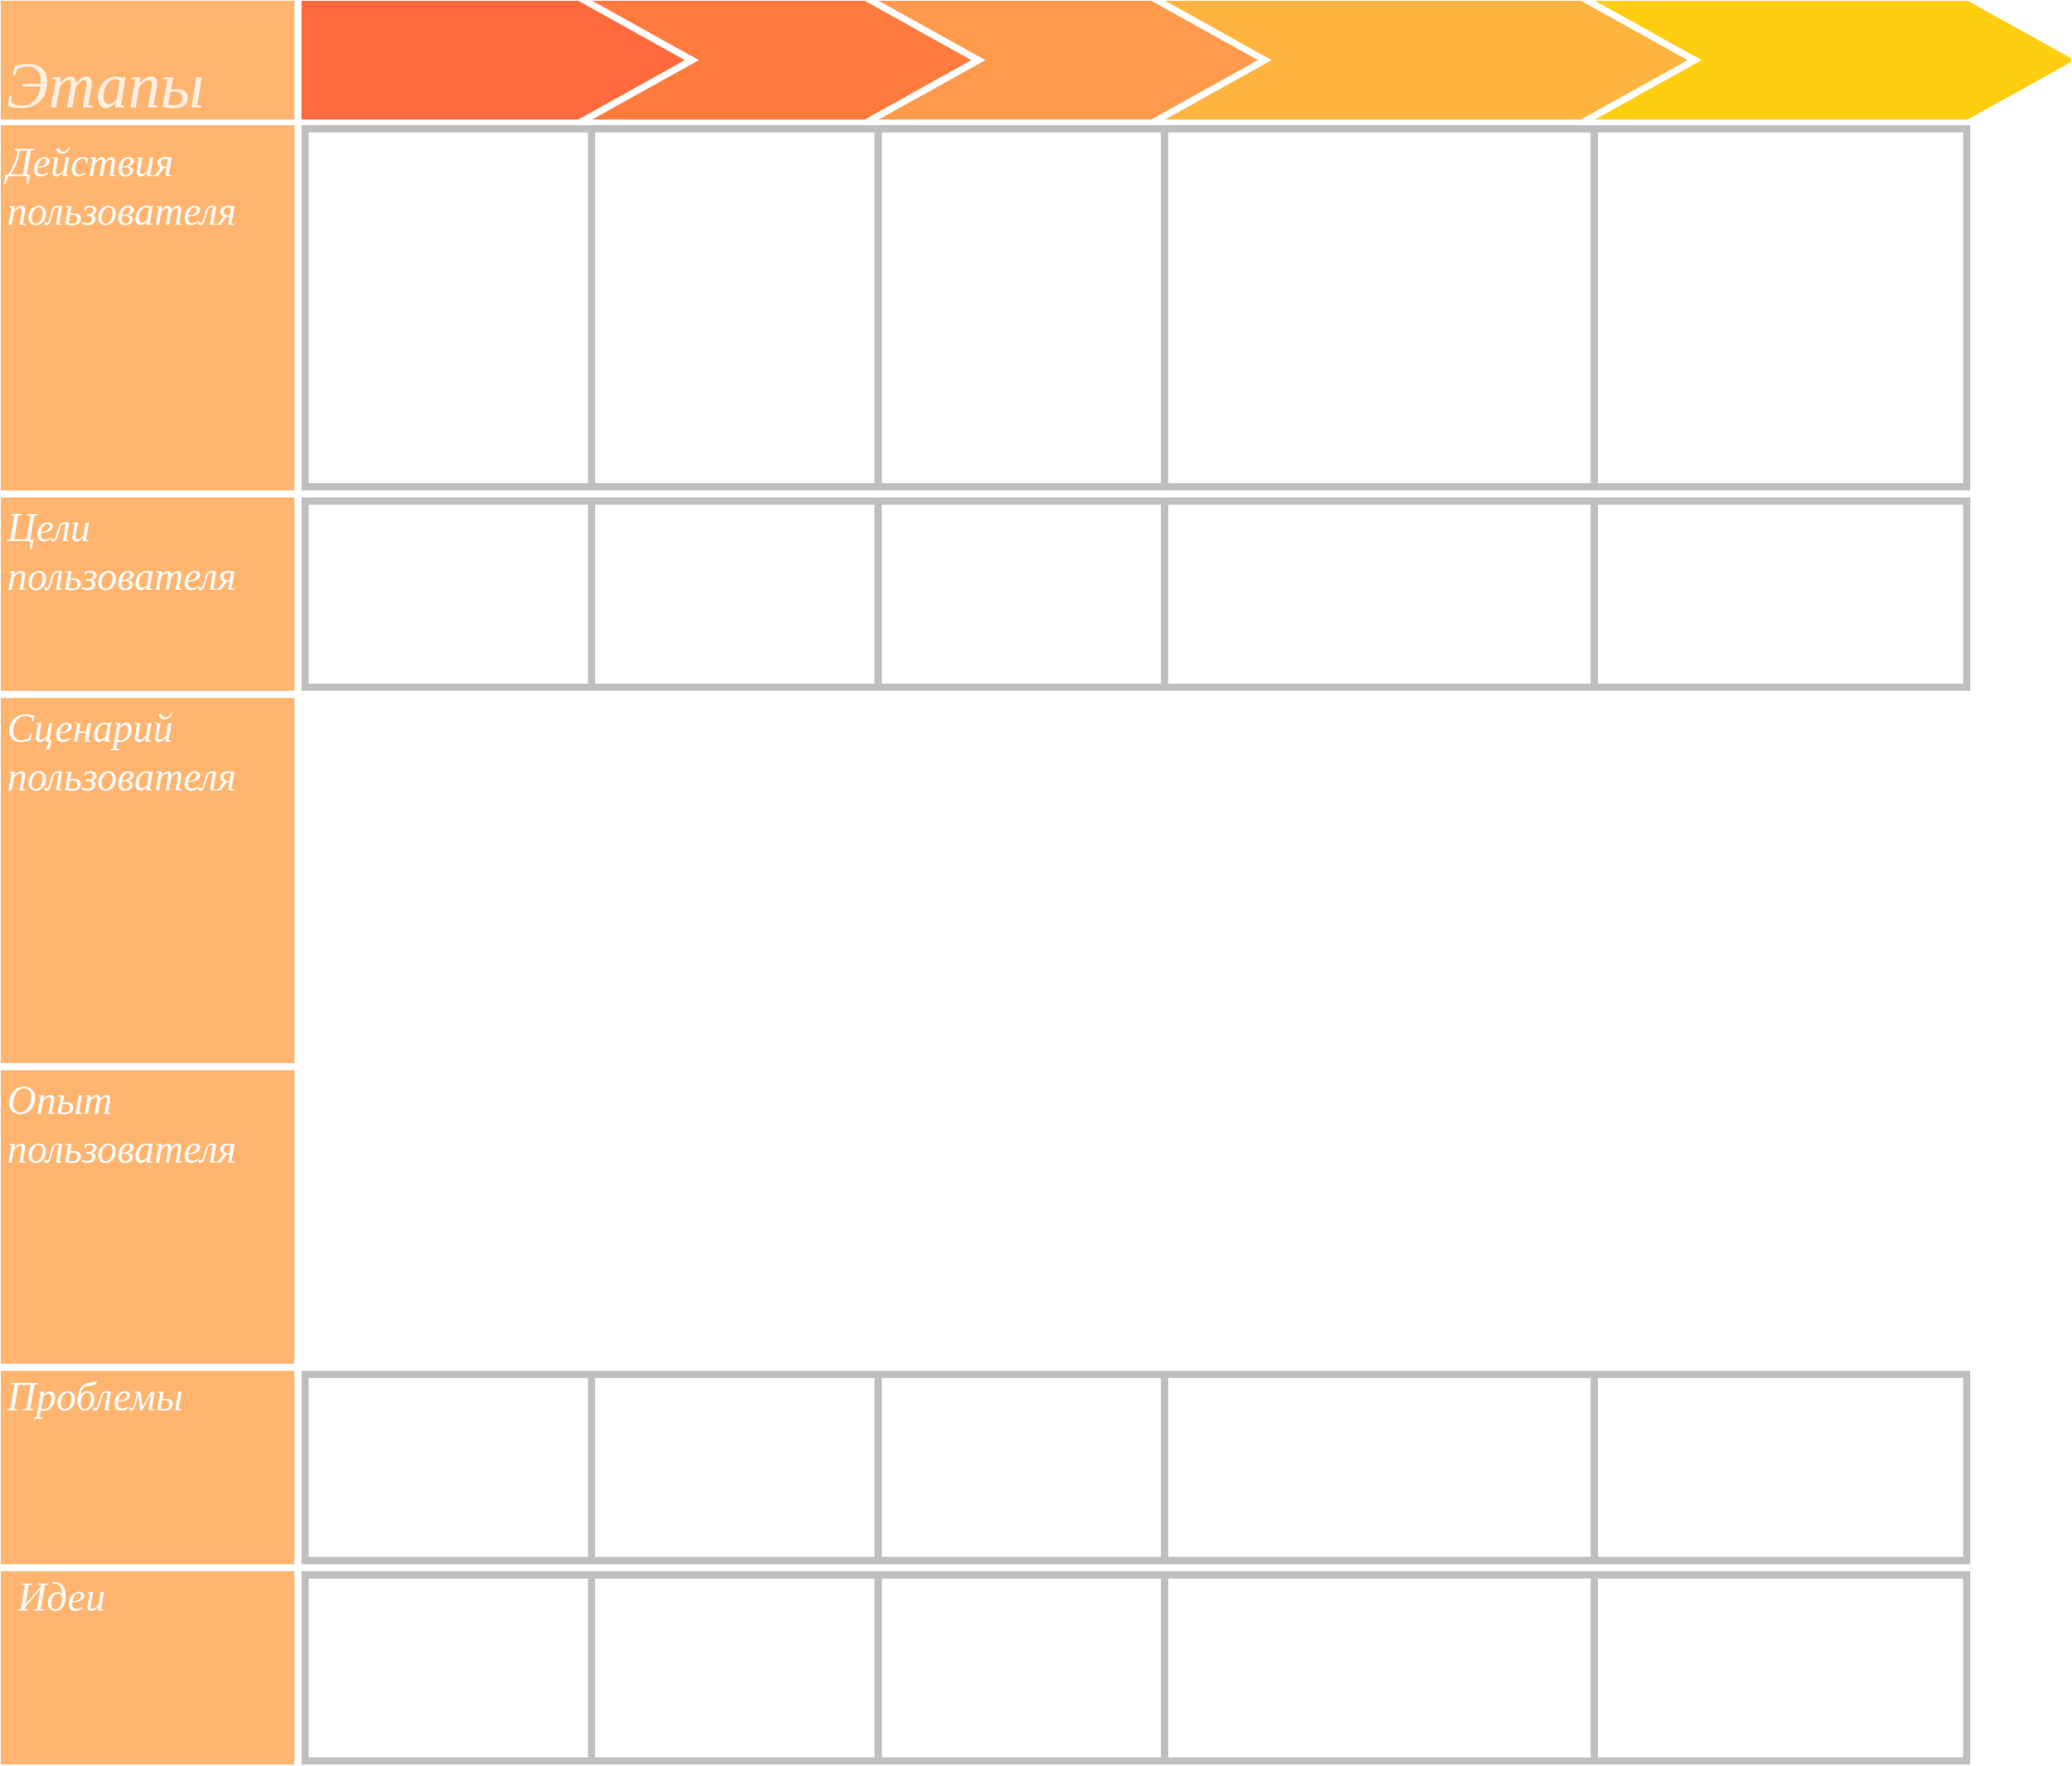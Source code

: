 <mxfile version="15.5.1" type="github">
  <diagram id="1C4sk1OV5w2iFa7L-SlU" name="Page-1">
    <mxGraphModel dx="3720" dy="817" grid="1" gridSize="10" guides="1" tooltips="1" connect="1" arrows="1" fold="1" page="1" pageScale="1" pageWidth="2336" pageHeight="1654" math="0" shadow="0">
      <root>
        <mxCell id="0" />
        <mxCell id="1" parent="0" />
        <mxCell id="xAyLUSCtERjkVuUPuIgZ-39" value="" style="rounded=0;whiteSpace=wrap;html=1;fontFamily=Times New Roman;fontSize=18;strokeColor=#FFB570;strokeWidth=5;fillColor=#FFB570;fontColor=#FFFFFF;" parent="1" vertex="1">
          <mxGeometry y="3" width="200" height="78" as="geometry" />
        </mxCell>
        <mxCell id="xAyLUSCtERjkVuUPuIgZ-40" value="Этапы" style="text;strokeColor=none;fillColor=none;fontSize=45;fontStyle=2;verticalAlign=middle;align=center;fontFamily=Comic Sans MS;labelBackgroundColor=none;labelBorderColor=none;html=1;textOpacity=80;fontColor=#FFFFFF;" parent="1" vertex="1">
          <mxGeometry x="20" y="39" width="100" height="40" as="geometry" />
        </mxCell>
        <mxCell id="xAyLUSCtERjkVuUPuIgZ-43" value="" style="shape=step;perimeter=stepPerimeter;whiteSpace=wrap;html=1;fixedSize=1;labelBackgroundColor=none;labelBorderColor=none;fontFamily=Comic Sans MS;fontSize=45;fontColor=#FFFFFF;strokeColor=#FF6A3D;strokeWidth=5;fillColor=#FF6A3D;size=70;" parent="1" vertex="1">
          <mxGeometry x="220" y="3" width="250" height="78" as="geometry" />
        </mxCell>
        <mxCell id="xAyLUSCtERjkVuUPuIgZ-44" value="" style="shape=step;perimeter=stepPerimeter;whiteSpace=wrap;html=1;fixedSize=1;labelBackgroundColor=none;labelBorderColor=none;fontFamily=Comic Sans MS;fontSize=45;fontColor=#FFFFFF;strokeColor=#FF7A3D;strokeWidth=5;fillColor=#FF7A3D;size=70;" parent="1" vertex="1">
          <mxGeometry x="420" y="3" width="250" height="78" as="geometry" />
        </mxCell>
        <mxCell id="xAyLUSCtERjkVuUPuIgZ-45" value="" style="shape=step;perimeter=stepPerimeter;whiteSpace=wrap;html=1;fixedSize=1;labelBackgroundColor=none;labelBorderColor=none;fontFamily=Comic Sans MS;fontSize=45;fontColor=#FFFFFF;strokeColor=#FF9A4D;strokeWidth=5;fillColor=#FF9A4D;size=70;" parent="1" vertex="1">
          <mxGeometry x="620" y="3" width="250" height="78" as="geometry" />
        </mxCell>
        <mxCell id="xAyLUSCtERjkVuUPuIgZ-46" value="" style="rounded=0;whiteSpace=wrap;html=1;labelBackgroundColor=none;labelBorderColor=none;fontFamily=Comic Sans MS;fontSize=45;fontColor=#FFFFFF;strokeColor=#FF6A3D;strokeWidth=5;fillColor=#FF6A3D;" parent="1" vertex="1">
          <mxGeometry x="210" y="3" width="120" height="78" as="geometry" />
        </mxCell>
        <mxCell id="xAyLUSCtERjkVuUPuIgZ-48" value="" style="shape=step;perimeter=stepPerimeter;whiteSpace=wrap;html=1;fixedSize=1;labelBackgroundColor=none;labelBorderColor=none;fontFamily=Comic Sans MS;fontSize=45;fontColor=#FFFFFF;strokeColor=#FFB440;strokeWidth=5;fillColor=#FFB440;size=70;" parent="1" vertex="1">
          <mxGeometry x="820" y="3" width="350" height="78" as="geometry" />
        </mxCell>
        <mxCell id="xAyLUSCtERjkVuUPuIgZ-50" value="" style="shape=step;perimeter=stepPerimeter;whiteSpace=wrap;html=1;fixedSize=1;labelBackgroundColor=none;labelBorderColor=none;fontFamily=Comic Sans MS;fontSize=45;fontColor=#FFFFFF;strokeColor=#FFCE10;strokeWidth=5;fillColor=#FFCE10;size=70;" parent="1" vertex="1">
          <mxGeometry x="1120" y="3" width="320" height="78" as="geometry" />
        </mxCell>
        <mxCell id="xAyLUSCtERjkVuUPuIgZ-52" value="" style="rounded=0;whiteSpace=wrap;html=1;labelBackgroundColor=none;labelBorderColor=none;fontFamily=Comic Sans MS;fontSize=45;strokeWidth=5;strokeColor=#BFBFBF;" parent="1" vertex="1">
          <mxGeometry x="210" y="90" width="200" height="250" as="geometry" />
        </mxCell>
        <mxCell id="xAyLUSCtERjkVuUPuIgZ-53" value="" style="rounded=0;whiteSpace=wrap;html=1;labelBackgroundColor=none;labelBorderColor=none;fontFamily=Comic Sans MS;fontSize=45;strokeWidth=5;strokeColor=#BFBFBF;" parent="1" vertex="1">
          <mxGeometry x="410" y="90" width="200" height="250" as="geometry" />
        </mxCell>
        <mxCell id="xAyLUSCtERjkVuUPuIgZ-54" value="" style="rounded=0;whiteSpace=wrap;html=1;labelBackgroundColor=none;labelBorderColor=none;fontFamily=Comic Sans MS;fontSize=45;strokeWidth=5;strokeColor=#BFBFBF;" parent="1" vertex="1">
          <mxGeometry x="1110" y="90" width="260" height="250" as="geometry" />
        </mxCell>
        <mxCell id="xAyLUSCtERjkVuUPuIgZ-55" value="" style="rounded=0;whiteSpace=wrap;html=1;labelBackgroundColor=none;labelBorderColor=none;fontFamily=Comic Sans MS;fontSize=45;strokeWidth=5;strokeColor=#BFBFBF;" parent="1" vertex="1">
          <mxGeometry x="610" y="90" width="200" height="250" as="geometry" />
        </mxCell>
        <mxCell id="xAyLUSCtERjkVuUPuIgZ-56" value="" style="rounded=0;whiteSpace=wrap;html=1;labelBackgroundColor=none;labelBorderColor=none;fontFamily=Comic Sans MS;fontSize=45;strokeWidth=5;strokeColor=#BFBFBF;" parent="1" vertex="1">
          <mxGeometry x="810" y="90" width="300" height="250" as="geometry" />
        </mxCell>
        <mxCell id="xAyLUSCtERjkVuUPuIgZ-57" value="" style="rounded=0;whiteSpace=wrap;html=1;fontFamily=Times New Roman;fontSize=18;strokeColor=#FFB570;strokeWidth=5;fillColor=#FFB570;fontColor=#FFFFFF;" parent="1" vertex="1">
          <mxGeometry y="90" width="200" height="250" as="geometry" />
        </mxCell>
        <mxCell id="xAyLUSCtERjkVuUPuIgZ-58" value="" style="rounded=0;whiteSpace=wrap;html=1;fontFamily=Times New Roman;fontSize=18;strokeColor=#FFB570;strokeWidth=5;fillColor=#FFB570;fontColor=#FFFFFF;" parent="1" vertex="1">
          <mxGeometry y="350" width="200" height="130" as="geometry" />
        </mxCell>
        <mxCell id="xAyLUSCtERjkVuUPuIgZ-59" value="" style="rounded=0;whiteSpace=wrap;html=1;fontFamily=Times New Roman;fontSize=18;strokeColor=#FFB570;strokeWidth=5;fillColor=#FFB570;fontColor=#FFFFFF;" parent="1" vertex="1">
          <mxGeometry y="490" width="200" height="250" as="geometry" />
        </mxCell>
        <mxCell id="xAyLUSCtERjkVuUPuIgZ-60" value="" style="rounded=0;whiteSpace=wrap;html=1;fontFamily=Times New Roman;fontSize=18;strokeColor=#FFB570;strokeWidth=5;fillColor=#FFB570;fontColor=#FFFFFF;" parent="1" vertex="1">
          <mxGeometry y="960" width="200" height="130" as="geometry" />
        </mxCell>
        <mxCell id="xAyLUSCtERjkVuUPuIgZ-61" value="" style="rounded=0;whiteSpace=wrap;html=1;fontFamily=Times New Roman;fontSize=18;strokeColor=#FFB570;strokeWidth=5;fillColor=#FFB570;fontColor=#FFFFFF;" parent="1" vertex="1">
          <mxGeometry y="750" width="200" height="200" as="geometry" />
        </mxCell>
        <mxCell id="xAyLUSCtERjkVuUPuIgZ-62" value="" style="rounded=0;whiteSpace=wrap;html=1;fontFamily=Times New Roman;fontSize=18;strokeColor=#FFB570;strokeWidth=5;fillColor=#FFB570;fontColor=#FFFFFF;" parent="1" vertex="1">
          <mxGeometry y="1100" width="200" height="130" as="geometry" />
        </mxCell>
        <mxCell id="xAyLUSCtERjkVuUPuIgZ-64" value="" style="rounded=0;whiteSpace=wrap;html=1;labelBackgroundColor=none;labelBorderColor=none;fontFamily=Comic Sans MS;fontSize=45;strokeWidth=5;strokeColor=#BFBFBF;" parent="1" vertex="1">
          <mxGeometry x="210" y="350" width="200" height="130" as="geometry" />
        </mxCell>
        <mxCell id="xAyLUSCtERjkVuUPuIgZ-65" value="" style="rounded=0;whiteSpace=wrap;html=1;labelBackgroundColor=none;labelBorderColor=none;fontFamily=Comic Sans MS;fontSize=45;strokeWidth=5;strokeColor=#BFBFBF;" parent="1" vertex="1">
          <mxGeometry x="410" y="350" width="200" height="130" as="geometry" />
        </mxCell>
        <mxCell id="xAyLUSCtERjkVuUPuIgZ-66" value="" style="rounded=0;whiteSpace=wrap;html=1;labelBackgroundColor=none;labelBorderColor=none;fontFamily=Comic Sans MS;fontSize=45;strokeWidth=5;strokeColor=#BFBFBF;" parent="1" vertex="1">
          <mxGeometry x="610" y="350" width="200" height="130" as="geometry" />
        </mxCell>
        <mxCell id="xAyLUSCtERjkVuUPuIgZ-67" value="" style="rounded=0;whiteSpace=wrap;html=1;labelBackgroundColor=none;labelBorderColor=none;fontFamily=Comic Sans MS;fontSize=45;strokeWidth=5;strokeColor=#BFBFBF;" parent="1" vertex="1">
          <mxGeometry x="810" y="350" width="300" height="130" as="geometry" />
        </mxCell>
        <mxCell id="xAyLUSCtERjkVuUPuIgZ-68" value="" style="rounded=0;whiteSpace=wrap;html=1;labelBackgroundColor=none;labelBorderColor=none;fontFamily=Comic Sans MS;fontSize=45;strokeWidth=5;strokeColor=#BFBFBF;" parent="1" vertex="1">
          <mxGeometry x="1110" y="350" width="260" height="130" as="geometry" />
        </mxCell>
        <mxCell id="xAyLUSCtERjkVuUPuIgZ-70" value="" style="rounded=0;whiteSpace=wrap;html=1;labelBackgroundColor=none;labelBorderColor=none;fontFamily=Comic Sans MS;fontSize=45;strokeWidth=5;strokeColor=#BFBFBF;" parent="1" vertex="1">
          <mxGeometry x="210" y="960" width="200" height="130" as="geometry" />
        </mxCell>
        <mxCell id="xAyLUSCtERjkVuUPuIgZ-71" value="" style="rounded=0;whiteSpace=wrap;html=1;labelBackgroundColor=none;labelBorderColor=none;fontFamily=Comic Sans MS;fontSize=45;strokeWidth=5;strokeColor=#BFBFBF;" parent="1" vertex="1">
          <mxGeometry x="410" y="960" width="200" height="130" as="geometry" />
        </mxCell>
        <mxCell id="xAyLUSCtERjkVuUPuIgZ-72" value="" style="rounded=0;whiteSpace=wrap;html=1;labelBackgroundColor=none;labelBorderColor=none;fontFamily=Comic Sans MS;fontSize=45;strokeWidth=5;strokeColor=#BFBFBF;" parent="1" vertex="1">
          <mxGeometry x="610" y="960" width="200" height="130" as="geometry" />
        </mxCell>
        <mxCell id="xAyLUSCtERjkVuUPuIgZ-73" value="" style="rounded=0;whiteSpace=wrap;html=1;labelBackgroundColor=none;labelBorderColor=none;fontFamily=Comic Sans MS;fontSize=45;strokeWidth=5;strokeColor=#BFBFBF;" parent="1" vertex="1">
          <mxGeometry x="210" y="1100" width="200" height="130" as="geometry" />
        </mxCell>
        <mxCell id="xAyLUSCtERjkVuUPuIgZ-74" value="" style="rounded=0;whiteSpace=wrap;html=1;labelBackgroundColor=none;labelBorderColor=none;fontFamily=Comic Sans MS;fontSize=45;strokeWidth=5;strokeColor=#BFBFBF;" parent="1" vertex="1">
          <mxGeometry x="410" y="1100" width="200" height="130" as="geometry" />
        </mxCell>
        <mxCell id="xAyLUSCtERjkVuUPuIgZ-75" value="" style="rounded=0;whiteSpace=wrap;html=1;labelBackgroundColor=none;labelBorderColor=none;fontFamily=Comic Sans MS;fontSize=45;strokeWidth=5;strokeColor=#BFBFBF;" parent="1" vertex="1">
          <mxGeometry x="610" y="1100" width="200" height="130" as="geometry" />
        </mxCell>
        <mxCell id="xAyLUSCtERjkVuUPuIgZ-79" value="" style="rounded=0;whiteSpace=wrap;html=1;labelBackgroundColor=none;labelBorderColor=none;fontFamily=Comic Sans MS;fontSize=45;strokeWidth=5;strokeColor=#BFBFBF;" parent="1" vertex="1">
          <mxGeometry x="810" y="960" width="300" height="130" as="geometry" />
        </mxCell>
        <mxCell id="xAyLUSCtERjkVuUPuIgZ-80" value="" style="rounded=0;whiteSpace=wrap;html=1;labelBackgroundColor=none;labelBorderColor=none;fontFamily=Comic Sans MS;fontSize=45;strokeWidth=5;strokeColor=#BFBFBF;" parent="1" vertex="1">
          <mxGeometry x="810" y="1100" width="300" height="130" as="geometry" />
        </mxCell>
        <mxCell id="xAyLUSCtERjkVuUPuIgZ-82" value="" style="rounded=0;whiteSpace=wrap;html=1;labelBackgroundColor=none;labelBorderColor=none;fontFamily=Comic Sans MS;fontSize=45;strokeWidth=5;strokeColor=#BFBFBF;" parent="1" vertex="1">
          <mxGeometry x="1110" y="960" width="260" height="130" as="geometry" />
        </mxCell>
        <mxCell id="xAyLUSCtERjkVuUPuIgZ-83" value="" style="rounded=0;whiteSpace=wrap;html=1;labelBackgroundColor=none;labelBorderColor=none;fontFamily=Comic Sans MS;fontSize=45;strokeWidth=5;strokeColor=#BFBFBF;" parent="1" vertex="1">
          <mxGeometry x="1110" y="1100" width="260" height="130" as="geometry" />
        </mxCell>
        <mxCell id="xAyLUSCtERjkVuUPuIgZ-89" value="Действия пользователя" style="text;html=1;strokeColor=none;fillColor=none;align=left;verticalAlign=middle;whiteSpace=wrap;rounded=0;labelBackgroundColor=none;labelBorderColor=none;fontFamily=Comic Sans MS;fontSize=28;fontColor=#FFFFFF;fontStyle=2;labelPosition=center;verticalLabelPosition=middle;" parent="1" vertex="1">
          <mxGeometry y="39" width="210" height="181" as="geometry" />
        </mxCell>
        <mxCell id="xAyLUSCtERjkVuUPuIgZ-90" value="Цели пользователя" style="text;html=1;strokeColor=none;fillColor=none;align=left;verticalAlign=middle;whiteSpace=wrap;rounded=0;labelBackgroundColor=none;labelBorderColor=none;fontFamily=Comic Sans MS;fontSize=28;fontColor=#FFFFFF;fontStyle=2" parent="1" vertex="1">
          <mxGeometry y="370" width="60" height="30" as="geometry" />
        </mxCell>
        <mxCell id="xAyLUSCtERjkVuUPuIgZ-92" value="Опыт пользователя" style="text;html=1;strokeColor=none;fillColor=none;align=left;verticalAlign=middle;whiteSpace=wrap;rounded=0;labelBackgroundColor=none;labelBorderColor=none;fontFamily=Comic Sans MS;fontSize=28;fontColor=#FFFFFF;fontStyle=2" parent="1" vertex="1">
          <mxGeometry y="770" width="60" height="30" as="geometry" />
        </mxCell>
        <mxCell id="xAyLUSCtERjkVuUPuIgZ-94" value="Сценарий пользователя" style="text;html=1;strokeColor=none;fillColor=none;align=left;verticalAlign=middle;whiteSpace=wrap;rounded=0;labelBackgroundColor=none;labelBorderColor=none;fontFamily=Comic Sans MS;fontSize=28;fontColor=#FFFFFF;fontStyle=2" parent="1" vertex="1">
          <mxGeometry y="510" width="60" height="30" as="geometry" />
        </mxCell>
        <mxCell id="So80l603E0sBZ6kL4cZL-1" value="Проблемы" style="text;html=1;strokeColor=none;fillColor=none;align=left;verticalAlign=middle;whiteSpace=wrap;rounded=0;labelBackgroundColor=none;labelBorderColor=none;fontFamily=Comic Sans MS;fontSize=28;fontColor=#FFFFFF;fontStyle=2" vertex="1" parent="1">
          <mxGeometry y="960" width="60" height="30" as="geometry" />
        </mxCell>
        <mxCell id="So80l603E0sBZ6kL4cZL-2" value="Идеи" style="text;html=1;strokeColor=none;fillColor=none;align=center;verticalAlign=middle;whiteSpace=wrap;rounded=0;labelBackgroundColor=none;labelBorderColor=none;fontFamily=Comic Sans MS;fontSize=28;fontColor=#FFFFFF;fontStyle=2" vertex="1" parent="1">
          <mxGeometry x="10" y="1100" width="60" height="30" as="geometry" />
        </mxCell>
      </root>
    </mxGraphModel>
  </diagram>
</mxfile>
